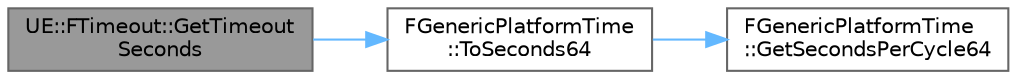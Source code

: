 digraph "UE::FTimeout::GetTimeoutSeconds"
{
 // INTERACTIVE_SVG=YES
 // LATEX_PDF_SIZE
  bgcolor="transparent";
  edge [fontname=Helvetica,fontsize=10,labelfontname=Helvetica,labelfontsize=10];
  node [fontname=Helvetica,fontsize=10,shape=box,height=0.2,width=0.4];
  rankdir="LR";
  Node1 [id="Node000001",label="UE::FTimeout::GetTimeout\lSeconds",height=0.2,width=0.4,color="gray40", fillcolor="grey60", style="filled", fontcolor="black",tooltip="Returns duration of timeout in seconds."];
  Node1 -> Node2 [id="edge1_Node000001_Node000002",color="steelblue1",style="solid",tooltip=" "];
  Node2 [id="Node000002",label="FGenericPlatformTime\l::ToSeconds64",height=0.2,width=0.4,color="grey40", fillcolor="white", style="filled",URL="$dc/d9b/structFGenericPlatformTime.html#a21d2d40102e09ee71528dad02a5e1dae",tooltip="Converts 64 bit cycles to seconds."];
  Node2 -> Node3 [id="edge2_Node000002_Node000003",color="steelblue1",style="solid",tooltip=" "];
  Node3 [id="Node000003",label="FGenericPlatformTime\l::GetSecondsPerCycle64",height=0.2,width=0.4,color="grey40", fillcolor="white", style="filled",URL="$dc/d9b/structFGenericPlatformTime.html#a514862b6d853f900b43d961fd0029f0e",tooltip="Returns seconds per cycle, to pair with Cycles64()."];
}

